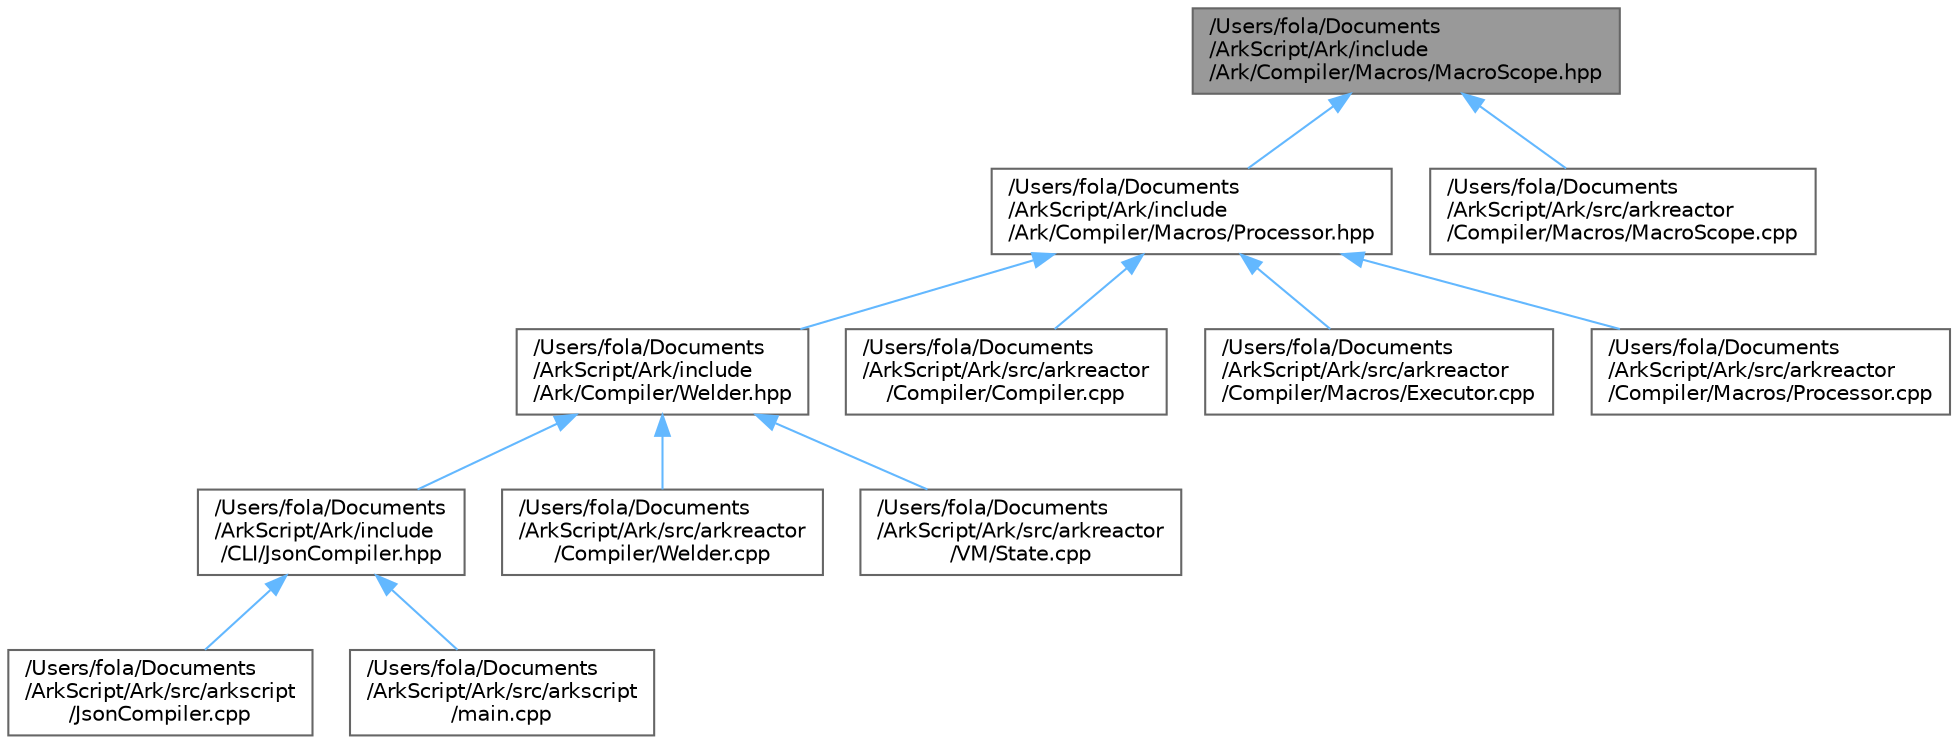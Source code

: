 digraph "/Users/fola/Documents/ArkScript/Ark/include/Ark/Compiler/Macros/MacroScope.hpp"
{
 // INTERACTIVE_SVG=YES
 // LATEX_PDF_SIZE
  bgcolor="transparent";
  edge [fontname=Helvetica,fontsize=10,labelfontname=Helvetica,labelfontsize=10];
  node [fontname=Helvetica,fontsize=10,shape=box,height=0.2,width=0.4];
  Node1 [label="/Users/fola/Documents\l/ArkScript/Ark/include\l/Ark/Compiler/Macros/MacroScope.hpp",height=0.2,width=0.4,color="gray40", fillcolor="grey60", style="filled", fontcolor="black",tooltip="Defines tools to handle macro definitions."];
  Node1 -> Node2 [dir="back",color="steelblue1",style="solid"];
  Node2 [label="/Users/fola/Documents\l/ArkScript/Ark/include\l/Ark/Compiler/Macros/Processor.hpp",height=0.2,width=0.4,color="grey40", fillcolor="white", style="filled",URL="$de/db1/Processor_8hpp.html",tooltip="Handles the macros and their expansion in ArkScript source code."];
  Node2 -> Node3 [dir="back",color="steelblue1",style="solid"];
  Node3 [label="/Users/fola/Documents\l/ArkScript/Ark/include\l/Ark/Compiler/Welder.hpp",height=0.2,width=0.4,color="grey40", fillcolor="white", style="filled",URL="$de/d8e/Welder_8hpp.html",tooltip="In charge of welding everything needed to compile code."];
  Node3 -> Node4 [dir="back",color="steelblue1",style="solid"];
  Node4 [label="/Users/fola/Documents\l/ArkScript/Ark/include\l/CLI/JsonCompiler.hpp",height=0.2,width=0.4,color="grey40", fillcolor="white", style="filled",URL="$dc/dfd/JsonCompiler_8hpp.html",tooltip=" "];
  Node4 -> Node5 [dir="back",color="steelblue1",style="solid"];
  Node5 [label="/Users/fola/Documents\l/ArkScript/Ark/src/arkscript\l/JsonCompiler.cpp",height=0.2,width=0.4,color="grey40", fillcolor="white", style="filled",URL="$db/d71/JsonCompiler_8cpp.html",tooltip=" "];
  Node4 -> Node6 [dir="back",color="steelblue1",style="solid"];
  Node6 [label="/Users/fola/Documents\l/ArkScript/Ark/src/arkscript\l/main.cpp",height=0.2,width=0.4,color="grey40", fillcolor="white", style="filled",URL="$df/d0a/main_8cpp.html",tooltip=" "];
  Node3 -> Node7 [dir="back",color="steelblue1",style="solid"];
  Node7 [label="/Users/fola/Documents\l/ArkScript/Ark/src/arkreactor\l/Compiler/Welder.cpp",height=0.2,width=0.4,color="grey40", fillcolor="white", style="filled",URL="$d3/df1/Welder_8cpp.html",tooltip=" "];
  Node3 -> Node8 [dir="back",color="steelblue1",style="solid"];
  Node8 [label="/Users/fola/Documents\l/ArkScript/Ark/src/arkreactor\l/VM/State.cpp",height=0.2,width=0.4,color="grey40", fillcolor="white", style="filled",URL="$d0/da0/State_8cpp.html",tooltip=" "];
  Node2 -> Node9 [dir="back",color="steelblue1",style="solid"];
  Node9 [label="/Users/fola/Documents\l/ArkScript/Ark/src/arkreactor\l/Compiler/Compiler.cpp",height=0.2,width=0.4,color="grey40", fillcolor="white", style="filled",URL="$de/dfa/Compiler_8cpp.html",tooltip=" "];
  Node2 -> Node10 [dir="back",color="steelblue1",style="solid"];
  Node10 [label="/Users/fola/Documents\l/ArkScript/Ark/src/arkreactor\l/Compiler/Macros/Executor.cpp",height=0.2,width=0.4,color="grey40", fillcolor="white", style="filled",URL="$d1/da9/Executor_8cpp.html",tooltip=" "];
  Node2 -> Node11 [dir="back",color="steelblue1",style="solid"];
  Node11 [label="/Users/fola/Documents\l/ArkScript/Ark/src/arkreactor\l/Compiler/Macros/Processor.cpp",height=0.2,width=0.4,color="grey40", fillcolor="white", style="filled",URL="$d6/d69/Processor_8cpp.html",tooltip=" "];
  Node1 -> Node12 [dir="back",color="steelblue1",style="solid"];
  Node12 [label="/Users/fola/Documents\l/ArkScript/Ark/src/arkreactor\l/Compiler/Macros/MacroScope.cpp",height=0.2,width=0.4,color="grey40", fillcolor="white", style="filled",URL="$df/d82/MacroScope_8cpp.html",tooltip=" "];
}
